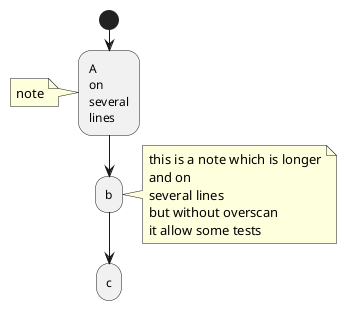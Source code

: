 {
  "sha1": "csx0n7qj4zmgahohlbjyu59isi7pvm9",
  "insertion": {
    "when": "2024-06-01T09:03:02.011Z",
    "user": "plantuml@gmail.com"
  }
}
@startuml
start

:A\non\nseveral\nlines;
note left
note
end note

:b;
note right
this is a note which is longer
and on
several lines
but without overscan
it allow some tests
end note

:c;

@enduml
